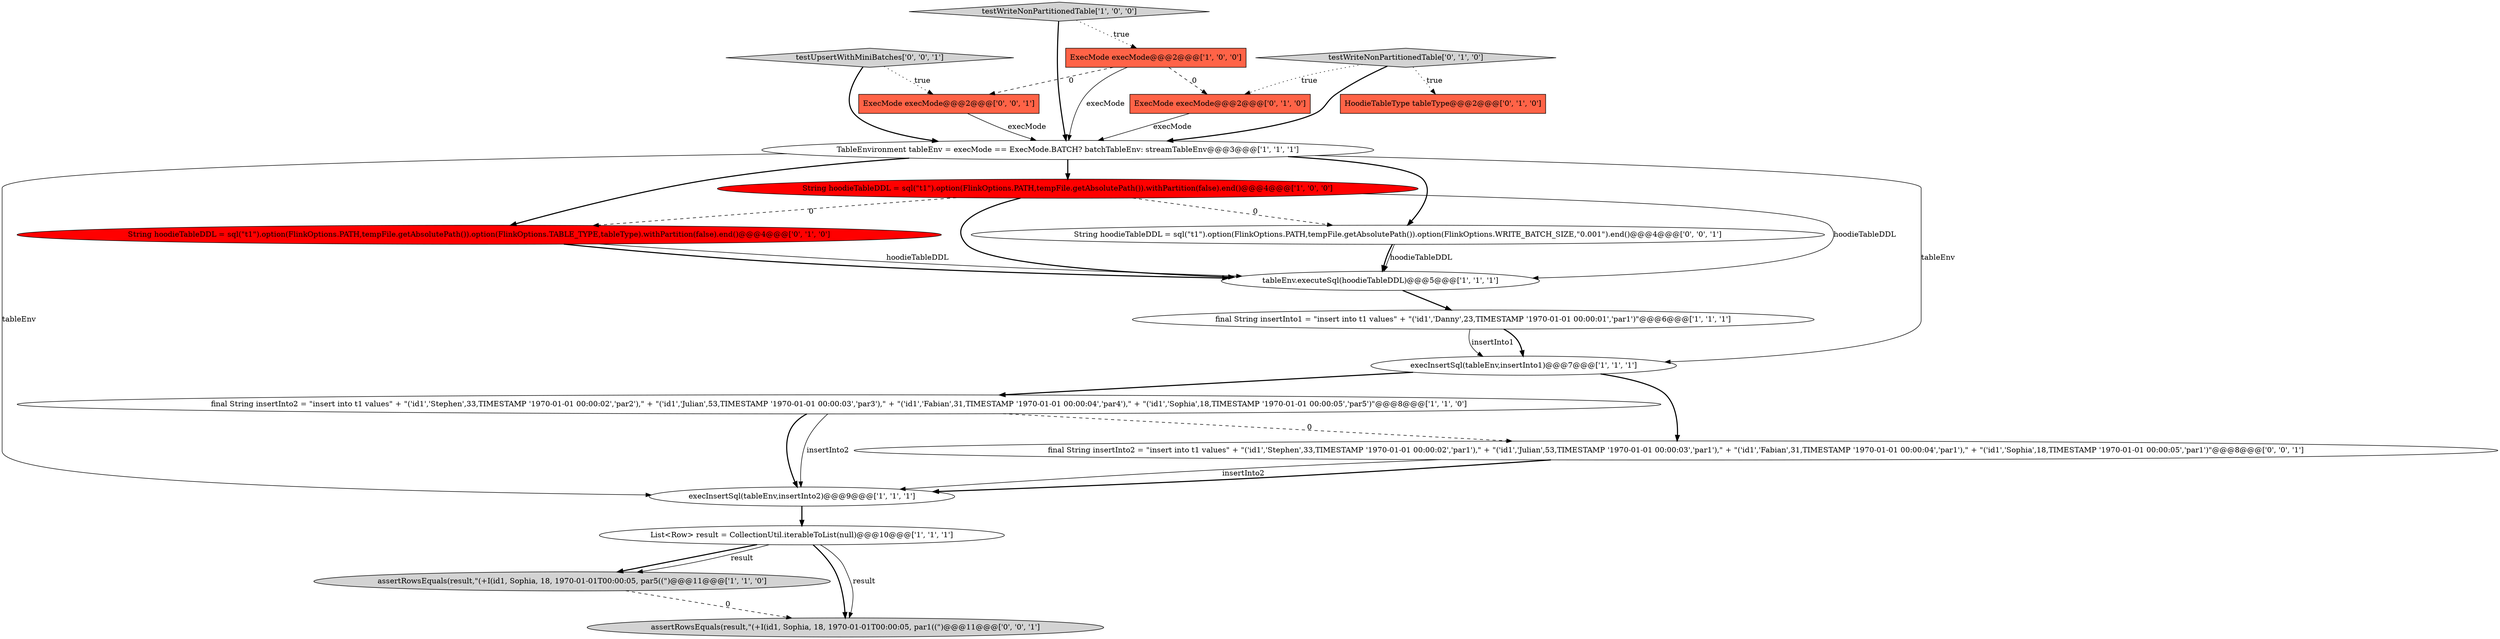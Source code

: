 digraph {
17 [style = filled, label = "final String insertInto2 = \"insert into t1 values\" + \"('id1','Stephen',33,TIMESTAMP '1970-01-01 00:00:02','par1'),\" + \"('id1','Julian',53,TIMESTAMP '1970-01-01 00:00:03','par1'),\" + \"('id1','Fabian',31,TIMESTAMP '1970-01-01 00:00:04','par1'),\" + \"('id1','Sophia',18,TIMESTAMP '1970-01-01 00:00:05','par1')\"@@@8@@@['0', '0', '1']", fillcolor = white, shape = ellipse image = "AAA0AAABBB3BBB"];
9 [style = filled, label = "final String insertInto1 = \"insert into t1 values\" + \"('id1','Danny',23,TIMESTAMP '1970-01-01 00:00:01','par1')\"@@@6@@@['1', '1', '1']", fillcolor = white, shape = ellipse image = "AAA0AAABBB1BBB"];
6 [style = filled, label = "execInsertSql(tableEnv,insertInto2)@@@9@@@['1', '1', '1']", fillcolor = white, shape = ellipse image = "AAA0AAABBB1BBB"];
2 [style = filled, label = "assertRowsEquals(result,\"(+I(id1, Sophia, 18, 1970-01-01T00:00:05, par5((\")@@@11@@@['1', '1', '0']", fillcolor = lightgray, shape = ellipse image = "AAA0AAABBB1BBB"];
1 [style = filled, label = "execInsertSql(tableEnv,insertInto1)@@@7@@@['1', '1', '1']", fillcolor = white, shape = ellipse image = "AAA0AAABBB1BBB"];
7 [style = filled, label = "TableEnvironment tableEnv = execMode == ExecMode.BATCH? batchTableEnv: streamTableEnv@@@3@@@['1', '1', '1']", fillcolor = white, shape = ellipse image = "AAA0AAABBB1BBB"];
0 [style = filled, label = "List<Row> result = CollectionUtil.iterableToList(null)@@@10@@@['1', '1', '1']", fillcolor = white, shape = ellipse image = "AAA0AAABBB1BBB"];
8 [style = filled, label = "String hoodieTableDDL = sql(\"t1\").option(FlinkOptions.PATH,tempFile.getAbsolutePath()).withPartition(false).end()@@@4@@@['1', '0', '0']", fillcolor = red, shape = ellipse image = "AAA1AAABBB1BBB"];
14 [style = filled, label = "ExecMode execMode@@@2@@@['0', '1', '0']", fillcolor = tomato, shape = box image = "AAA1AAABBB2BBB"];
16 [style = filled, label = "ExecMode execMode@@@2@@@['0', '0', '1']", fillcolor = tomato, shape = box image = "AAA0AAABBB3BBB"];
19 [style = filled, label = "String hoodieTableDDL = sql(\"t1\").option(FlinkOptions.PATH,tempFile.getAbsolutePath()).option(FlinkOptions.WRITE_BATCH_SIZE,\"0.001\").end()@@@4@@@['0', '0', '1']", fillcolor = white, shape = ellipse image = "AAA0AAABBB3BBB"];
3 [style = filled, label = "final String insertInto2 = \"insert into t1 values\" + \"('id1','Stephen',33,TIMESTAMP '1970-01-01 00:00:02','par2'),\" + \"('id1','Julian',53,TIMESTAMP '1970-01-01 00:00:03','par3'),\" + \"('id1','Fabian',31,TIMESTAMP '1970-01-01 00:00:04','par4'),\" + \"('id1','Sophia',18,TIMESTAMP '1970-01-01 00:00:05','par5')\"@@@8@@@['1', '1', '0']", fillcolor = white, shape = ellipse image = "AAA0AAABBB1BBB"];
10 [style = filled, label = "tableEnv.executeSql(hoodieTableDDL)@@@5@@@['1', '1', '1']", fillcolor = white, shape = ellipse image = "AAA0AAABBB1BBB"];
11 [style = filled, label = "HoodieTableType tableType@@@2@@@['0', '1', '0']", fillcolor = tomato, shape = box image = "AAA0AAABBB2BBB"];
12 [style = filled, label = "String hoodieTableDDL = sql(\"t1\").option(FlinkOptions.PATH,tempFile.getAbsolutePath()).option(FlinkOptions.TABLE_TYPE,tableType).withPartition(false).end()@@@4@@@['0', '1', '0']", fillcolor = red, shape = ellipse image = "AAA1AAABBB2BBB"];
18 [style = filled, label = "testUpsertWithMiniBatches['0', '0', '1']", fillcolor = lightgray, shape = diamond image = "AAA0AAABBB3BBB"];
15 [style = filled, label = "assertRowsEquals(result,\"(+I(id1, Sophia, 18, 1970-01-01T00:00:05, par1((\")@@@11@@@['0', '0', '1']", fillcolor = lightgray, shape = ellipse image = "AAA0AAABBB3BBB"];
4 [style = filled, label = "ExecMode execMode@@@2@@@['1', '0', '0']", fillcolor = tomato, shape = box image = "AAA1AAABBB1BBB"];
5 [style = filled, label = "testWriteNonPartitionedTable['1', '0', '0']", fillcolor = lightgray, shape = diamond image = "AAA0AAABBB1BBB"];
13 [style = filled, label = "testWriteNonPartitionedTable['0', '1', '0']", fillcolor = lightgray, shape = diamond image = "AAA0AAABBB2BBB"];
8->19 [style = dashed, label="0"];
8->10 [style = bold, label=""];
3->17 [style = dashed, label="0"];
4->16 [style = dashed, label="0"];
16->7 [style = solid, label="execMode"];
4->7 [style = solid, label="execMode"];
7->12 [style = bold, label=""];
17->6 [style = bold, label=""];
18->16 [style = dotted, label="true"];
7->1 [style = solid, label="tableEnv"];
0->2 [style = bold, label=""];
1->3 [style = bold, label=""];
3->6 [style = bold, label=""];
19->10 [style = bold, label=""];
8->12 [style = dashed, label="0"];
6->0 [style = bold, label=""];
14->7 [style = solid, label="execMode"];
3->6 [style = solid, label="insertInto2"];
7->8 [style = bold, label=""];
19->10 [style = solid, label="hoodieTableDDL"];
0->15 [style = bold, label=""];
5->4 [style = dotted, label="true"];
1->17 [style = bold, label=""];
2->15 [style = dashed, label="0"];
0->2 [style = solid, label="result"];
8->10 [style = solid, label="hoodieTableDDL"];
12->10 [style = bold, label=""];
13->7 [style = bold, label=""];
17->6 [style = solid, label="insertInto2"];
12->10 [style = solid, label="hoodieTableDDL"];
5->7 [style = bold, label=""];
13->11 [style = dotted, label="true"];
7->6 [style = solid, label="tableEnv"];
10->9 [style = bold, label=""];
4->14 [style = dashed, label="0"];
9->1 [style = bold, label=""];
18->7 [style = bold, label=""];
13->14 [style = dotted, label="true"];
7->19 [style = bold, label=""];
9->1 [style = solid, label="insertInto1"];
0->15 [style = solid, label="result"];
}
